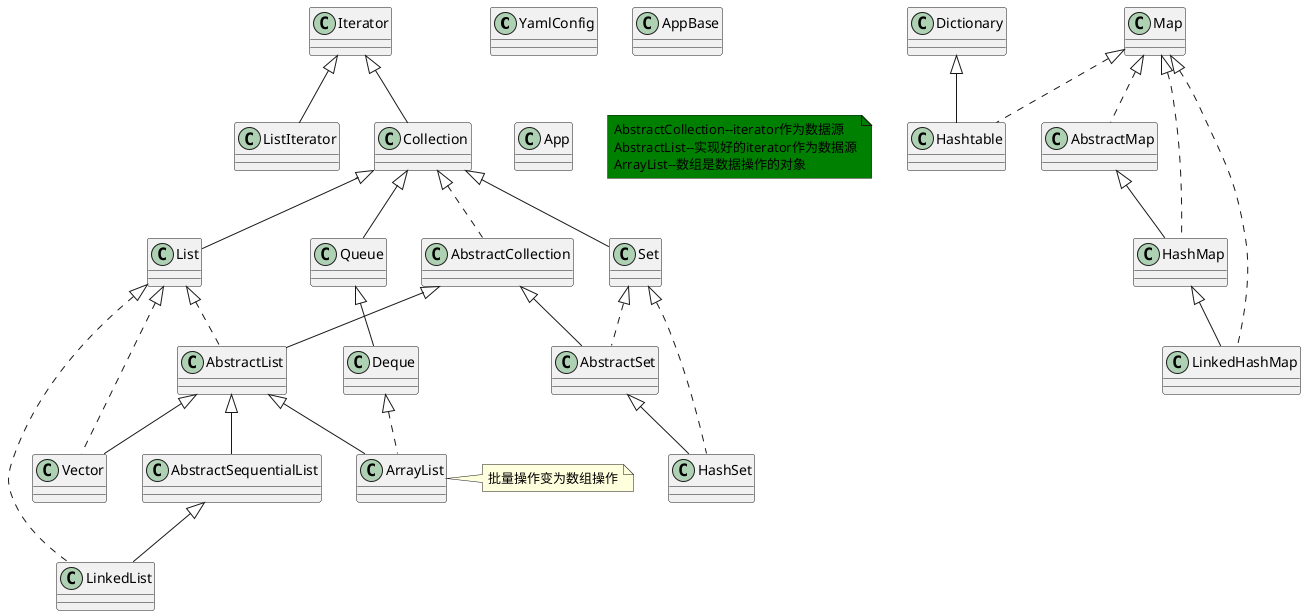 @startuml
class YamlConfig
class AppBase 
class App
Iterator <|-- ListIterator
Iterator <|-- Collection
Collection <|-- List
Collection <|-- Set
Collection <|.. AbstractCollection
Collection <|-- Queue
Queue <|-- Deque
Deque <|.. ArrayList
List <|.. AbstractList
List <|.. Vector
List <|.. LinkedList
Set <|.. AbstractSet
Set <|.. HashSet
Map <|.. AbstractMap
Map <|.. Hashtable
Map <|.. HashMap
Map <|.. LinkedHashMap
AbstractCollection <|-- AbstractList
AbstractCollection <|-- AbstractSet
AbstractList <|-- ArrayList
AbstractList <|-- Vector
AbstractList <|-- AbstractSequentialList
AbstractSet <|-- HashSet
AbstractSequentialList <|-- LinkedList
AbstractMap <|-- HashMap
Dictionary <|-- Hashtable
HashMap <|-- LinkedHashMap

note as N1 #green
AbstractCollection--iterator作为数据源
AbstractList--实现好的iterator作为数据源
ArrayList--数组是数据操作的对象
end note

note right of ArrayList:批量操作变为数组操作
@enduml